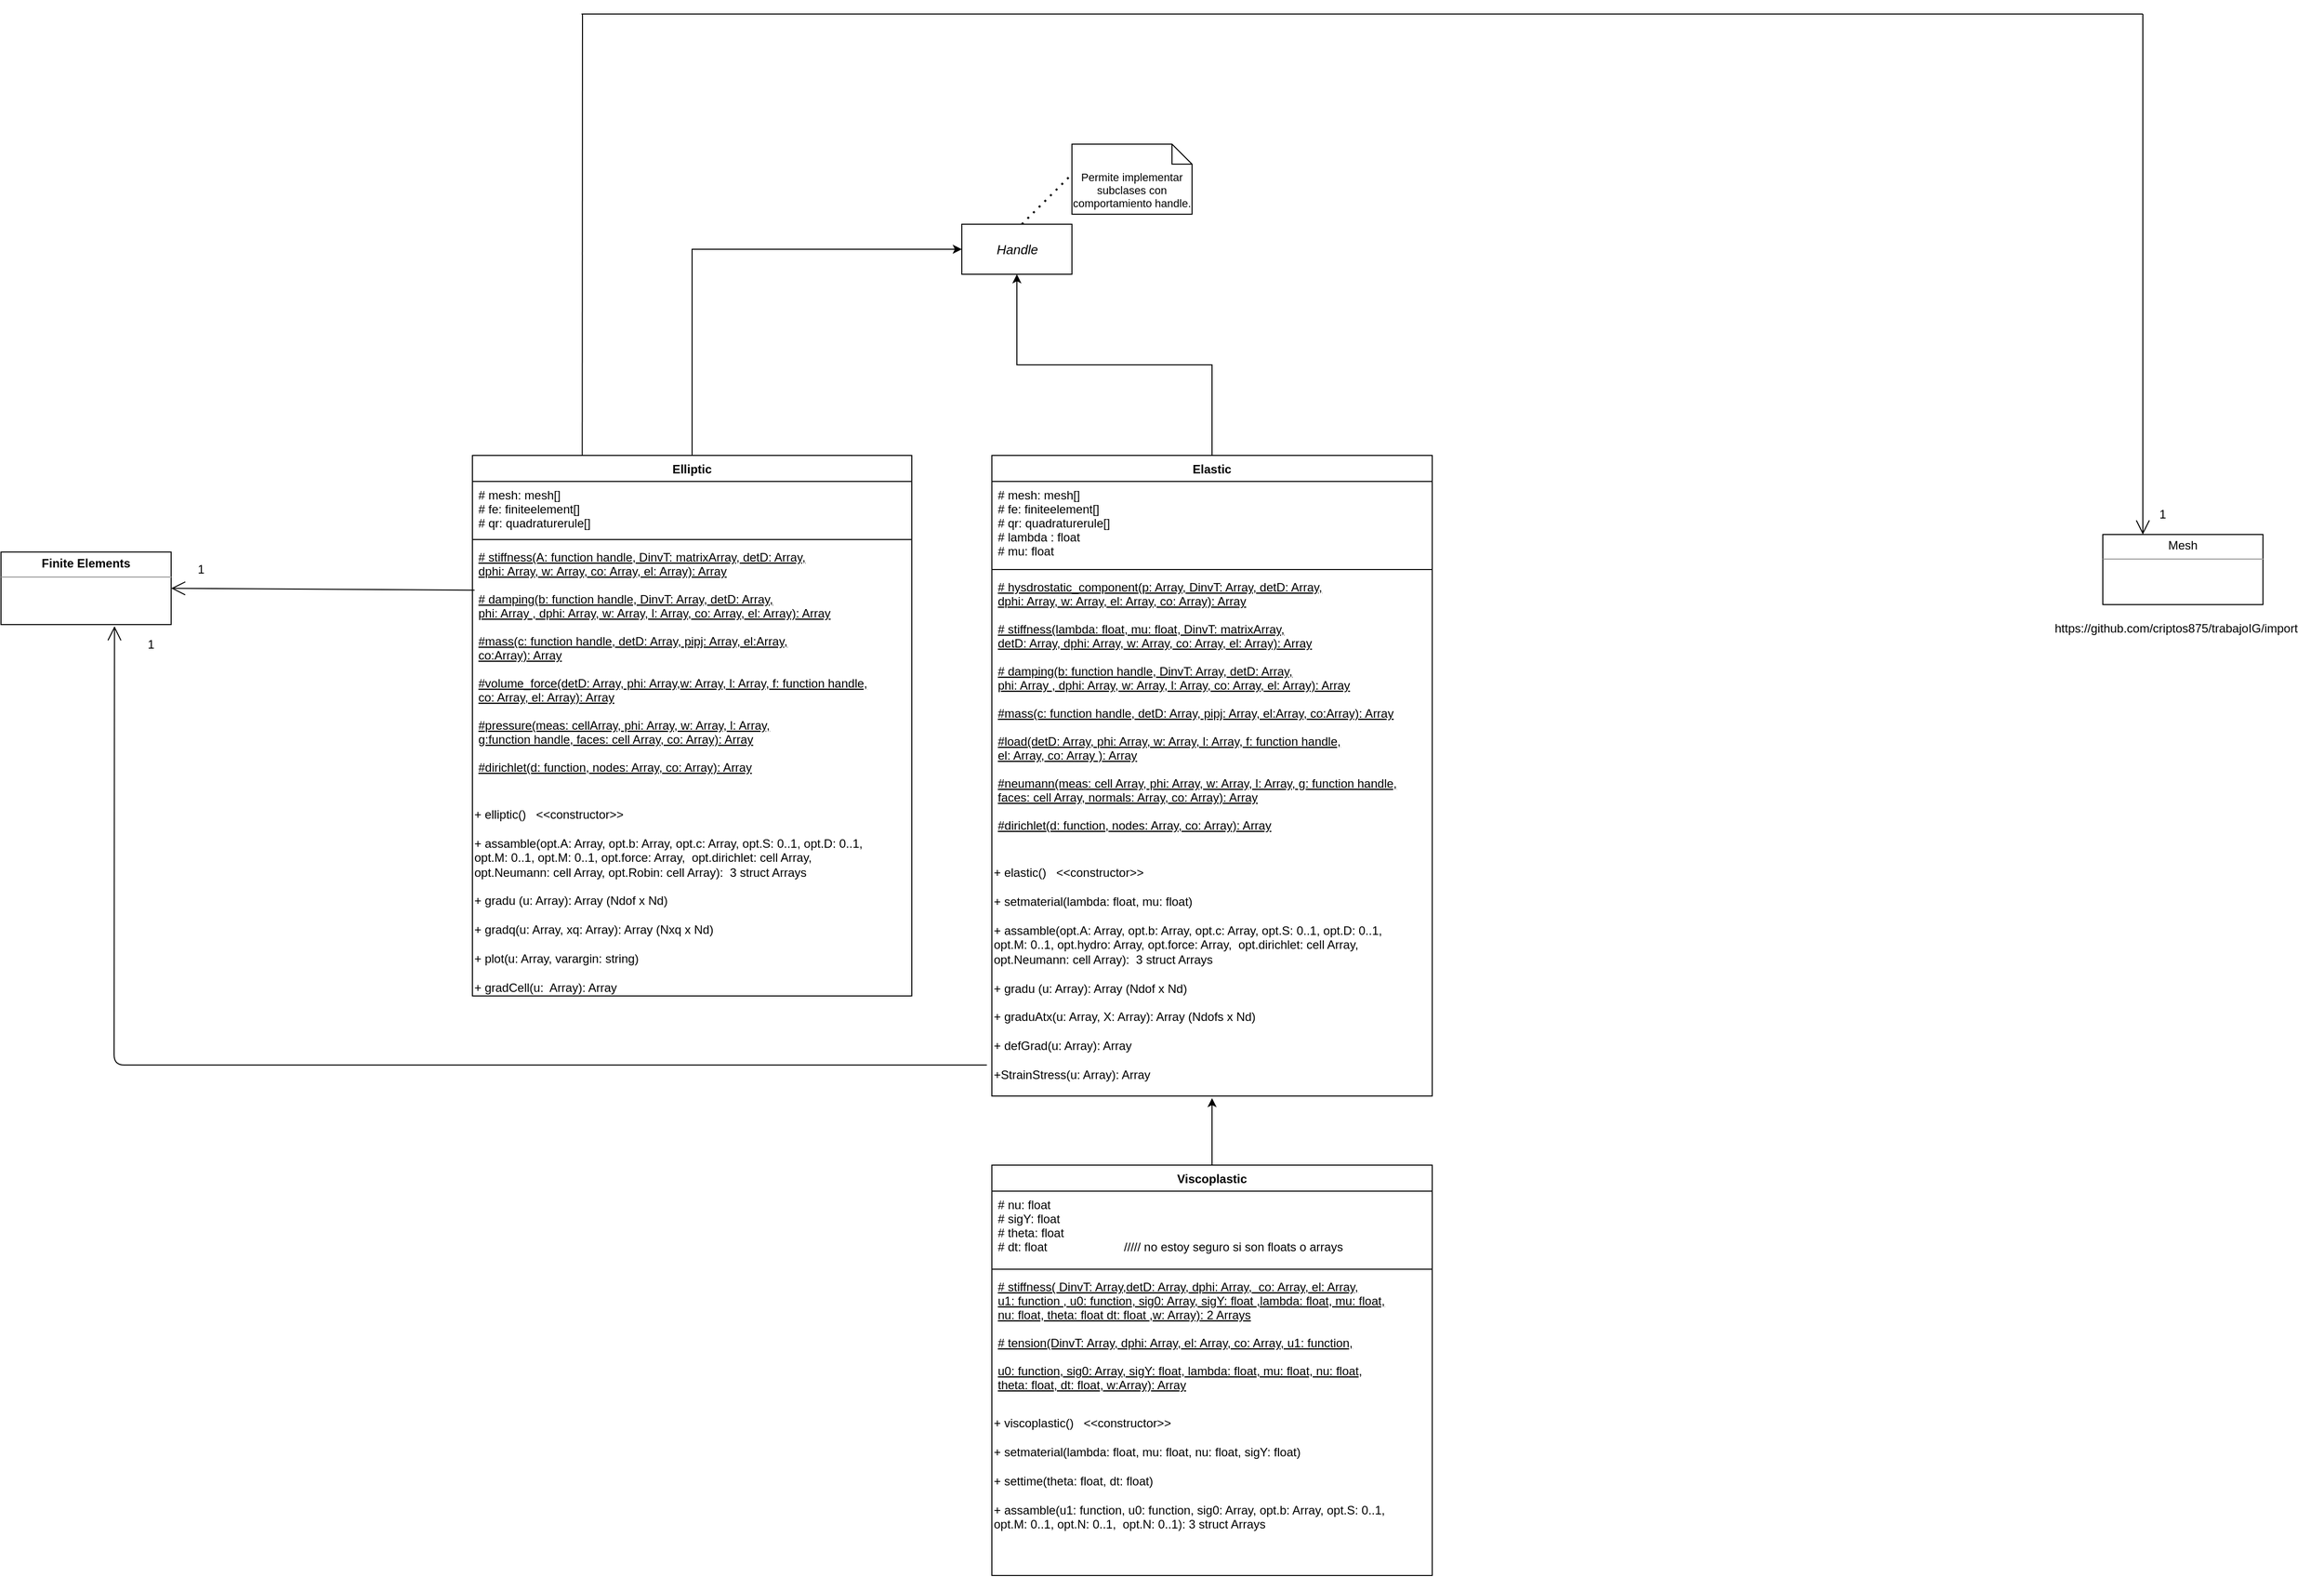 <mxfile version="14.0.1" type="github">
  <diagram id="-kPS7vbOEdOf-NPWGsVT" name="Page-1">
    <mxGraphModel dx="2782" dy="2249" grid="1" gridSize="10" guides="1" tooltips="1" connect="1" arrows="1" fold="1" page="1" pageScale="1" pageWidth="827" pageHeight="1169" math="0" shadow="0">
      <root>
        <mxCell id="0" />
        <mxCell id="1" parent="0" />
        <mxCell id="CLJY1bVq05rDFRHtnUib-1" value="&lt;font style=&quot;font-size: 13px&quot;&gt;&lt;i&gt;Handle&lt;/i&gt;&lt;/font&gt;" style="html=1;" vertex="1" parent="1">
          <mxGeometry x="590" y="-80" width="110" height="50" as="geometry" />
        </mxCell>
        <mxCell id="CLJY1bVq05rDFRHtnUib-2" value="&lt;div style=&quot;font-size: 11px&quot; align=&quot;center&quot;&gt;&lt;font style=&quot;font-size: 11px&quot;&gt;Permite implementar subclases con comportamiento handle.&lt;/font&gt;&lt;/div&gt;&lt;div style=&quot;font-size: 11px&quot; align=&quot;center&quot;&gt;&lt;font style=&quot;font-size: 11px&quot;&gt;&lt;br&gt;&lt;/font&gt;&lt;/div&gt;" style="shape=note2;boundedLbl=1;whiteSpace=wrap;html=1;size=20;verticalAlign=top;align=center;" vertex="1" parent="1">
          <mxGeometry x="700" y="-160" width="120" height="70" as="geometry" />
        </mxCell>
        <mxCell id="CLJY1bVq05rDFRHtnUib-3" style="edgeStyle=orthogonalEdgeStyle;rounded=0;orthogonalLoop=1;jettySize=auto;html=1;exitX=0.5;exitY=0;exitDx=0;exitDy=0;entryX=0;entryY=0.5;entryDx=0;entryDy=0;" edge="1" parent="1" source="CLJY1bVq05rDFRHtnUib-4" target="CLJY1bVq05rDFRHtnUib-1">
          <mxGeometry relative="1" as="geometry" />
        </mxCell>
        <mxCell id="CLJY1bVq05rDFRHtnUib-4" value="Elliptic" style="swimlane;fontStyle=1;align=center;verticalAlign=top;childLayout=stackLayout;horizontal=1;startSize=26;horizontalStack=0;resizeParent=1;resizeParentMax=0;resizeLast=0;collapsible=1;marginBottom=0;" vertex="1" parent="1">
          <mxGeometry x="101" y="151" width="439" height="540" as="geometry" />
        </mxCell>
        <mxCell id="CLJY1bVq05rDFRHtnUib-5" value="# mesh: mesh[]&#xa;# fe: finiteelement[]&#xa;# qr: quadraturerule[]&#xa;" style="text;strokeColor=none;fillColor=none;align=left;verticalAlign=top;spacingLeft=4;spacingRight=4;overflow=hidden;rotatable=0;points=[[0,0.5],[1,0.5]];portConstraint=eastwest;" vertex="1" parent="CLJY1bVq05rDFRHtnUib-4">
          <mxGeometry y="26" width="439" height="54" as="geometry" />
        </mxCell>
        <mxCell id="CLJY1bVq05rDFRHtnUib-6" value="" style="line;strokeWidth=1;fillColor=none;align=left;verticalAlign=middle;spacingTop=-1;spacingLeft=3;spacingRight=3;rotatable=0;labelPosition=right;points=[];portConstraint=eastwest;" vertex="1" parent="CLJY1bVq05rDFRHtnUib-4">
          <mxGeometry y="80" width="439" height="8" as="geometry" />
        </mxCell>
        <mxCell id="CLJY1bVq05rDFRHtnUib-7" value="# stiffness(A: function handle, DinvT: matrixArray, detD: Array, &#xa;dphi: Array, w: Array, co: Array, el: Array): Array&#xa;&#xa;# damping(b: function handle, DinvT: Array, detD: Array, &#xa;phi: Array , dphi: Array, w: Array, l: Array, co: Array, el: Array): Array&#xa;&#xa;#mass(c: function handle, detD: Array, pipj: Array, el:Array,&#xa; co:Array): Array&#xa;&#xa;#volume_force(detD: Array, phi: Array,w: Array, l: Array, f: function handle,&#xa; co: Array, el: Array): Array&#xa;&#xa;#pressure(meas: cellArray, phi: Array, w: Array, l: Array,&#xa;g:function handle, faces: cell Array, co: Array): Array&#xa;&#xa;#dirichlet(d: function, nodes: Array, co: Array): Array&#xa;&#xa;&#xa;&#xa;&#xa;&#xa;" style="text;strokeColor=none;fillColor=none;align=left;verticalAlign=top;spacingLeft=4;spacingRight=4;overflow=hidden;rotatable=0;points=[[0,0.5],[1,0.5]];portConstraint=eastwest;fontStyle=4" vertex="1" parent="CLJY1bVq05rDFRHtnUib-4">
          <mxGeometry y="88" width="439" height="262" as="geometry" />
        </mxCell>
        <mxCell id="CLJY1bVq05rDFRHtnUib-8" value="&lt;div align=&quot;left&quot;&gt;+ elliptic()&amp;nbsp;&amp;nbsp; &amp;lt;&amp;lt;constructor&amp;gt;&amp;gt;&lt;/div&gt;&lt;div align=&quot;left&quot;&gt;&lt;br&gt;&lt;/div&gt;&lt;div align=&quot;left&quot;&gt; + assamble(opt.A: Array, opt.b: Array, opt.c: Array, opt.S: 0..1, opt.D: 0..1,&lt;/div&gt;&lt;div align=&quot;left&quot;&gt;opt.M: 0..1, opt.M: 0..1, opt.force: Array,&amp;nbsp; opt.dirichlet: cell Array, &lt;br&gt;&lt;/div&gt;&lt;div align=&quot;left&quot;&gt;opt.Neumann: cell Array, opt.Robin: cell Array):&amp;nbsp; 3 struct Arrays&lt;br&gt;&lt;/div&gt;&lt;div align=&quot;left&quot;&gt;&lt;br&gt;&lt;/div&gt;&lt;div align=&quot;left&quot;&gt;+ gradu (u: Array): Array (Ndof x Nd)&lt;/div&gt;&lt;div align=&quot;left&quot;&gt;&lt;br&gt;&lt;/div&gt;&lt;div&gt;+ gradq(u: Array, xq: Array): Array (Nxq x Nd)&lt;/div&gt;&lt;div&gt;&lt;br&gt;&lt;/div&gt;&lt;div&gt;+ plot(u: Array, varargin: string)&lt;/div&gt;&lt;div&gt;&lt;br&gt;&lt;/div&gt;&lt;div&gt;+ gradCell(u:&amp;nbsp; Array): Array&lt;br&gt;&lt;/div&gt;" style="text;html=1;align=left;verticalAlign=middle;resizable=0;points=[];autosize=1;" vertex="1" parent="CLJY1bVq05rDFRHtnUib-4">
          <mxGeometry y="350" width="439" height="190" as="geometry" />
        </mxCell>
        <mxCell id="CLJY1bVq05rDFRHtnUib-9" style="edgeStyle=orthogonalEdgeStyle;rounded=0;orthogonalLoop=1;jettySize=auto;html=1;exitX=0.5;exitY=0;exitDx=0;exitDy=0;entryX=0.5;entryY=1;entryDx=0;entryDy=0;" edge="1" parent="1" source="CLJY1bVq05rDFRHtnUib-10" target="CLJY1bVq05rDFRHtnUib-1">
          <mxGeometry relative="1" as="geometry" />
        </mxCell>
        <mxCell id="CLJY1bVq05rDFRHtnUib-10" value="Elastic" style="swimlane;fontStyle=1;align=center;verticalAlign=top;childLayout=stackLayout;horizontal=1;startSize=26;horizontalStack=0;resizeParent=1;resizeParentMax=0;resizeLast=0;collapsible=1;marginBottom=0;" vertex="1" parent="1">
          <mxGeometry x="620" y="151" width="440" height="640" as="geometry" />
        </mxCell>
        <mxCell id="CLJY1bVq05rDFRHtnUib-11" value="# mesh: mesh[]&#xa;# fe: finiteelement[]&#xa;# qr: quadraturerule[]&#xa;# lambda : float&#xa;# mu: float&#xa;&#xa;" style="text;strokeColor=none;fillColor=none;align=left;verticalAlign=top;spacingLeft=4;spacingRight=4;overflow=hidden;rotatable=0;points=[[0,0.5],[1,0.5]];portConstraint=eastwest;" vertex="1" parent="CLJY1bVq05rDFRHtnUib-10">
          <mxGeometry y="26" width="440" height="84" as="geometry" />
        </mxCell>
        <mxCell id="CLJY1bVq05rDFRHtnUib-12" value="" style="line;strokeWidth=1;fillColor=none;align=left;verticalAlign=middle;spacingTop=-1;spacingLeft=3;spacingRight=3;rotatable=0;labelPosition=right;points=[];portConstraint=eastwest;" vertex="1" parent="CLJY1bVq05rDFRHtnUib-10">
          <mxGeometry y="110" width="440" height="8" as="geometry" />
        </mxCell>
        <mxCell id="CLJY1bVq05rDFRHtnUib-13" value="# hysdrostatic_component(p: Array, DinvT: Array, detD: Array, &#xa;dphi: Array, w: Array, el: Array, co: Array): Array&#xa;&#xa;# stiffness(lambda: float, mu: float, DinvT: matrixArray,&#xa; detD: Array, dphi: Array, w: Array, co: Array, el: Array): Array&#xa;&#xa;# damping(b: function handle, DinvT: Array, detD: Array, &#xa;phi: Array , dphi: Array, w: Array, l: Array, co: Array, el: Array): Array&#xa;&#xa;#mass(c: function handle, detD: Array, pipj: Array, el:Array, co:Array): Array&#xa;&#xa;#load(detD: Array, phi: Array, w: Array, l: Array, f: function handle,&#xa;el: Array, co: Array ): Array&#xa;&#xa;#neumann(meas: cell Array, phi: Array, w: Array, l: Array, g: function handle,&#xa;faces: cell Array, normals: Array, co: Array): Array&#xa;&#xa;#dirichlet(d: function, nodes: Array, co: Array): Array&#xa;&#xa;&#xa;&#xa;&#xa;&#xa;" style="text;strokeColor=none;fillColor=none;align=left;verticalAlign=top;spacingLeft=4;spacingRight=4;overflow=hidden;rotatable=0;points=[[0,0.5],[1,0.5]];portConstraint=eastwest;fontStyle=4" vertex="1" parent="CLJY1bVq05rDFRHtnUib-10">
          <mxGeometry y="118" width="440" height="292" as="geometry" />
        </mxCell>
        <mxCell id="CLJY1bVq05rDFRHtnUib-14" value="&lt;div align=&quot;left&quot;&gt;+ elastic()&amp;nbsp;&amp;nbsp; &amp;lt;&amp;lt;constructor&amp;gt;&amp;gt;&lt;/div&gt;&lt;div align=&quot;left&quot;&gt;&lt;br&gt;&lt;/div&gt;&lt;div align=&quot;left&quot;&gt;+ setmaterial(lambda: float, mu: float)&lt;br&gt;&lt;/div&gt;&lt;div align=&quot;left&quot;&gt;&lt;br&gt;&lt;/div&gt;&lt;div align=&quot;left&quot;&gt; + assamble(opt.A: Array, opt.b: Array, opt.c: Array, opt.S: 0..1, opt.D: 0..1,&lt;/div&gt;&lt;div align=&quot;left&quot;&gt;opt.M: 0..1, opt.hydro: Array, opt.force: Array,&amp;nbsp; opt.dirichlet: cell Array, &lt;br&gt;&lt;/div&gt;&lt;div align=&quot;left&quot;&gt;opt.Neumann: cell Array):&amp;nbsp; 3 struct Arrays&lt;br&gt;&lt;/div&gt;&lt;div align=&quot;left&quot;&gt;&lt;br&gt;&lt;/div&gt;&lt;div align=&quot;left&quot;&gt;+ gradu (u: Array): Array (Ndof x Nd)&lt;/div&gt;&lt;div align=&quot;left&quot;&gt;&lt;br&gt;&lt;/div&gt;&lt;div&gt;+ graduAtx(u: Array, X: Array): Array (Ndofs x Nd)&lt;/div&gt;&lt;div&gt;&lt;br&gt;&lt;/div&gt;&lt;div&gt;+ defGrad(u: Array): Array&lt;/div&gt;&lt;div&gt;&lt;br&gt;&lt;/div&gt;&lt;div&gt;+StrainStress(u: Array): Array&lt;br&gt;&lt;/div&gt;&lt;div&gt;&lt;br&gt;&lt;/div&gt;" style="text;html=1;align=left;verticalAlign=middle;resizable=0;points=[];autosize=1;" vertex="1" parent="CLJY1bVq05rDFRHtnUib-10">
          <mxGeometry y="410" width="440" height="230" as="geometry" />
        </mxCell>
        <mxCell id="CLJY1bVq05rDFRHtnUib-15" style="edgeStyle=orthogonalEdgeStyle;rounded=0;orthogonalLoop=1;jettySize=auto;html=1;exitX=0.5;exitY=0;exitDx=0;exitDy=0;entryX=0.5;entryY=1.009;entryDx=0;entryDy=0;entryPerimeter=0;" edge="1" parent="1" source="CLJY1bVq05rDFRHtnUib-16" target="CLJY1bVq05rDFRHtnUib-14">
          <mxGeometry relative="1" as="geometry" />
        </mxCell>
        <mxCell id="CLJY1bVq05rDFRHtnUib-16" value="Viscoplastic" style="swimlane;fontStyle=1;align=center;verticalAlign=top;childLayout=stackLayout;horizontal=1;startSize=26;horizontalStack=0;resizeParent=1;resizeParentMax=0;resizeLast=0;collapsible=1;marginBottom=0;" vertex="1" parent="1">
          <mxGeometry x="620" y="860" width="440" height="410" as="geometry">
            <mxRectangle x="790" y="920" width="100" height="26" as="alternateBounds" />
          </mxGeometry>
        </mxCell>
        <mxCell id="CLJY1bVq05rDFRHtnUib-17" value="# nu: float&#xa;# sigY: float&#xa;# theta: float&#xa;# dt: float                       ///// no estoy seguro si son floats o arrays&#xa;&#xa;" style="text;strokeColor=none;fillColor=none;align=left;verticalAlign=top;spacingLeft=4;spacingRight=4;overflow=hidden;rotatable=0;points=[[0,0.5],[1,0.5]];portConstraint=eastwest;" vertex="1" parent="CLJY1bVq05rDFRHtnUib-16">
          <mxGeometry y="26" width="440" height="74" as="geometry" />
        </mxCell>
        <mxCell id="CLJY1bVq05rDFRHtnUib-18" value="" style="line;strokeWidth=1;fillColor=none;align=left;verticalAlign=middle;spacingTop=-1;spacingLeft=3;spacingRight=3;rotatable=0;labelPosition=right;points=[];portConstraint=eastwest;" vertex="1" parent="CLJY1bVq05rDFRHtnUib-16">
          <mxGeometry y="100" width="440" height="8" as="geometry" />
        </mxCell>
        <mxCell id="CLJY1bVq05rDFRHtnUib-19" value="# stiffness( DinvT: Array,detD: Array, dphi: Array,  co: Array, el: Array, &#xa;u1: function , u0: function, sig0: Array, sigY: float ,lambda: float, mu: float,&#xa;nu: float, theta: float dt: float ,w: Array): 2 Arrays&#xa;&#xa;# tension(DinvT: Array, dphi: Array, el: Array, co: Array, u1: function, &#xa;&#xa;u0: function, sig0: Array, sigY: float, lambda: float, mu: float, nu: float,&#xa;theta: float, dt: float, w:Array): Array &#xa;&#xa;&#xa;&#xa;&#xa;&#xa;&#xa;&#xa;&#xa;" style="text;strokeColor=none;fillColor=none;align=left;verticalAlign=top;spacingLeft=4;spacingRight=4;overflow=hidden;rotatable=0;points=[[0,0.5],[1,0.5]];portConstraint=eastwest;fontStyle=4" vertex="1" parent="CLJY1bVq05rDFRHtnUib-16">
          <mxGeometry y="108" width="440" height="142" as="geometry" />
        </mxCell>
        <mxCell id="CLJY1bVq05rDFRHtnUib-20" value="&lt;div align=&quot;left&quot;&gt;+ viscoplastic()&amp;nbsp;&amp;nbsp; &amp;lt;&amp;lt;constructor&amp;gt;&amp;gt;&lt;/div&gt;&lt;div align=&quot;left&quot;&gt;&lt;br&gt;&lt;/div&gt;&lt;div align=&quot;left&quot;&gt;+ setmaterial(lambda: float, mu: float, nu: float, sigY: float)&lt;/div&gt;&lt;div align=&quot;left&quot;&gt;&lt;br&gt;&lt;/div&gt;&lt;div align=&quot;left&quot;&gt;+ settime(theta: float, dt: float)&lt;br&gt;&lt;/div&gt;&lt;div align=&quot;left&quot;&gt;&lt;br&gt;&lt;/div&gt;&lt;div align=&quot;left&quot;&gt; + assamble(u1: function, u0: function, sig0: Array, opt.b: Array, opt.S: 0..1, &lt;br&gt;&lt;/div&gt;&lt;div align=&quot;left&quot;&gt;opt.M: 0..1, opt.N: 0..1,&amp;nbsp; opt.N: 0..1): 3 struct Arrays&lt;br&gt;&lt;/div&gt;&lt;div align=&quot;left&quot;&gt;&lt;br&gt;&lt;/div&gt;&lt;br&gt;&lt;div&gt;&lt;br&gt;&lt;/div&gt;" style="text;html=1;align=left;verticalAlign=middle;resizable=0;points=[];autosize=1;" vertex="1" parent="CLJY1bVq05rDFRHtnUib-16">
          <mxGeometry y="250" width="440" height="160" as="geometry" />
        </mxCell>
        <mxCell id="CLJY1bVq05rDFRHtnUib-21" value="" style="endArrow=none;dashed=1;html=1;dashPattern=1 3;strokeWidth=2;" edge="1" parent="1">
          <mxGeometry width="50" height="50" relative="1" as="geometry">
            <mxPoint x="650" y="-80" as="sourcePoint" />
            <mxPoint x="700" y="-130" as="targetPoint" />
          </mxGeometry>
        </mxCell>
        <mxCell id="CLJY1bVq05rDFRHtnUib-22" value="&lt;p style=&quot;margin: 0px ; margin-top: 4px ; text-align: center&quot;&gt;Mesh&lt;/p&gt;&lt;hr size=&quot;1&quot;&gt;&lt;div style=&quot;height: 2px&quot;&gt;&lt;/div&gt;" style="verticalAlign=top;align=left;overflow=fill;fontSize=12;fontFamily=Helvetica;html=1;" vertex="1" parent="1">
          <mxGeometry x="1730" y="230" width="160" height="70" as="geometry" />
        </mxCell>
        <mxCell id="CLJY1bVq05rDFRHtnUib-23" value="&lt;p style=&quot;margin: 0px ; margin-top: 4px ; text-align: center&quot;&gt;&lt;b&gt;Finite Elements&lt;/b&gt;&lt;br&gt;&lt;/p&gt;&lt;hr size=&quot;1&quot;&gt;&lt;div style=&quot;height: 2px&quot;&gt;&lt;/div&gt;" style="verticalAlign=top;align=left;overflow=fill;fontSize=12;fontFamily=Helvetica;html=1;" vertex="1" parent="1">
          <mxGeometry x="-370" y="247.5" width="170" height="72.5" as="geometry" />
        </mxCell>
        <mxCell id="CLJY1bVq05rDFRHtnUib-24" value="" style="endArrow=open;endFill=1;endSize=12;html=1;entryX=1;entryY=0.5;entryDx=0;entryDy=0;exitX=0.005;exitY=0.178;exitDx=0;exitDy=0;exitPerimeter=0;" edge="1" parent="1" source="CLJY1bVq05rDFRHtnUib-7" target="CLJY1bVq05rDFRHtnUib-23">
          <mxGeometry width="160" relative="1" as="geometry">
            <mxPoint x="60" y="370" as="sourcePoint" />
            <mxPoint x="220" y="370" as="targetPoint" />
          </mxGeometry>
        </mxCell>
        <mxCell id="CLJY1bVq05rDFRHtnUib-25" value="" style="endArrow=open;endFill=1;endSize=12;html=1;entryX=0.667;entryY=1.023;entryDx=0;entryDy=0;entryPerimeter=0;" edge="1" parent="1" target="CLJY1bVq05rDFRHtnUib-23">
          <mxGeometry width="160" relative="1" as="geometry">
            <mxPoint x="615" y="760" as="sourcePoint" />
            <mxPoint x="-90" y="600" as="targetPoint" />
            <Array as="points">
              <mxPoint x="-257" y="760" />
            </Array>
          </mxGeometry>
        </mxCell>
        <mxCell id="CLJY1bVq05rDFRHtnUib-26" value="1" style="text;html=1;strokeColor=none;fillColor=none;align=center;verticalAlign=middle;whiteSpace=wrap;rounded=0;" vertex="1" parent="1">
          <mxGeometry x="-240" y="330" width="40" height="20" as="geometry" />
        </mxCell>
        <mxCell id="CLJY1bVq05rDFRHtnUib-27" value="1" style="text;html=1;strokeColor=none;fillColor=none;align=center;verticalAlign=middle;whiteSpace=wrap;rounded=0;" vertex="1" parent="1">
          <mxGeometry x="-190" y="255" width="40" height="20" as="geometry" />
        </mxCell>
        <mxCell id="CLJY1bVq05rDFRHtnUib-28" value="" style="endArrow=none;html=1;exitX=0.25;exitY=0;exitDx=0;exitDy=0;" edge="1" parent="1" source="CLJY1bVq05rDFRHtnUib-4">
          <mxGeometry width="50" height="50" relative="1" as="geometry">
            <mxPoint x="310" y="190" as="sourcePoint" />
            <mxPoint x="211" y="-290" as="targetPoint" />
          </mxGeometry>
        </mxCell>
        <mxCell id="CLJY1bVq05rDFRHtnUib-29" value="" style="endArrow=none;html=1;" edge="1" parent="1">
          <mxGeometry width="50" height="50" relative="1" as="geometry">
            <mxPoint x="210" y="-290" as="sourcePoint" />
            <mxPoint x="1770" y="-290" as="targetPoint" />
          </mxGeometry>
        </mxCell>
        <mxCell id="CLJY1bVq05rDFRHtnUib-30" value="" style="endArrow=open;endFill=1;endSize=12;html=1;entryX=0.25;entryY=0;entryDx=0;entryDy=0;" edge="1" parent="1" target="CLJY1bVq05rDFRHtnUib-22">
          <mxGeometry width="160" relative="1" as="geometry">
            <mxPoint x="1770" y="-290" as="sourcePoint" />
            <mxPoint x="1520" y="-60" as="targetPoint" />
          </mxGeometry>
        </mxCell>
        <mxCell id="CLJY1bVq05rDFRHtnUib-31" value="1" style="text;html=1;strokeColor=none;fillColor=none;align=center;verticalAlign=middle;whiteSpace=wrap;rounded=0;" vertex="1" parent="1">
          <mxGeometry x="1770" y="200" width="40" height="20" as="geometry" />
        </mxCell>
        <UserObject label="https://github.com/criptos875/trabajoIG/import" id="CLJY1bVq05rDFRHtnUib-32">
          <mxCell style="text;whiteSpace=wrap;html=1;" vertex="1" parent="1">
            <mxGeometry x="1680" y="310" width="270" height="30" as="geometry" />
          </mxCell>
        </UserObject>
      </root>
    </mxGraphModel>
  </diagram>
</mxfile>

